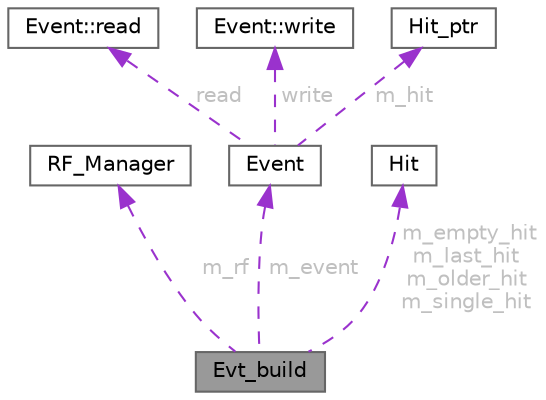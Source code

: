digraph "Evt_build"
{
 // LATEX_PDF_SIZE
  bgcolor="transparent";
  edge [fontname=Helvetica,fontsize=10,labelfontname=Helvetica,labelfontsize=10];
  node [fontname=Helvetica,fontsize=10,shape=box,height=0.2,width=0.4];
  Node1 [id="Node000001",label="Evt_build",height=0.2,width=0.4,color="gray40", fillcolor="grey60", style="filled", fontcolor="black",tooltip=" "];
  Node2 -> Node1 [id="edge1_Node000001_Node000002",dir="back",color="darkorchid3",style="dashed",tooltip=" ",label=" m_rf",fontcolor="grey" ];
  Node2 [id="Node000002",label="RF_Manager",height=0.2,width=0.4,color="gray40", fillcolor="white", style="filled",URL="$class_r_f___manager.html",tooltip=" "];
  Node3 -> Node1 [id="edge2_Node000001_Node000003",dir="back",color="darkorchid3",style="dashed",tooltip=" ",label=" m_event",fontcolor="grey" ];
  Node3 [id="Node000003",label="Event",height=0.2,width=0.4,color="gray40", fillcolor="white", style="filled",URL="$class_event.html",tooltip=" "];
  Node4 -> Node3 [id="edge3_Node000003_Node000004",dir="back",color="darkorchid3",style="dashed",tooltip=" ",label=" read",fontcolor="grey" ];
  Node4 [id="Node000004",label="Event::read",height=0.2,width=0.4,color="gray40", fillcolor="white", style="filled",URL="$class_event.html#struct_event_1_1read",tooltip=" "];
  Node5 -> Node3 [id="edge4_Node000003_Node000005",dir="back",color="darkorchid3",style="dashed",tooltip=" ",label=" write",fontcolor="grey" ];
  Node5 [id="Node000005",label="Event::write",height=0.2,width=0.4,color="gray40", fillcolor="white", style="filled",URL="$class_event.html#struct_event_1_1write",tooltip=" "];
  Node6 -> Node3 [id="edge5_Node000003_Node000006",dir="back",color="darkorchid3",style="dashed",tooltip=" ",label=" m_hit",fontcolor="grey" ];
  Node6 [id="Node000006",label="Hit_ptr",height=0.2,width=0.4,color="gray40", fillcolor="white", style="filled",URL="$class_hit__ptr.html",tooltip=" "];
  Node7 -> Node1 [id="edge6_Node000001_Node000007",dir="back",color="darkorchid3",style="dashed",tooltip=" ",label=" m_empty_hit\nm_last_hit\nm_older_hit\nm_single_hit",fontcolor="grey" ];
  Node7 [id="Node000007",label="Hit",height=0.2,width=0.4,color="gray40", fillcolor="white", style="filled",URL="$class_hit.html",tooltip=" "];
}
